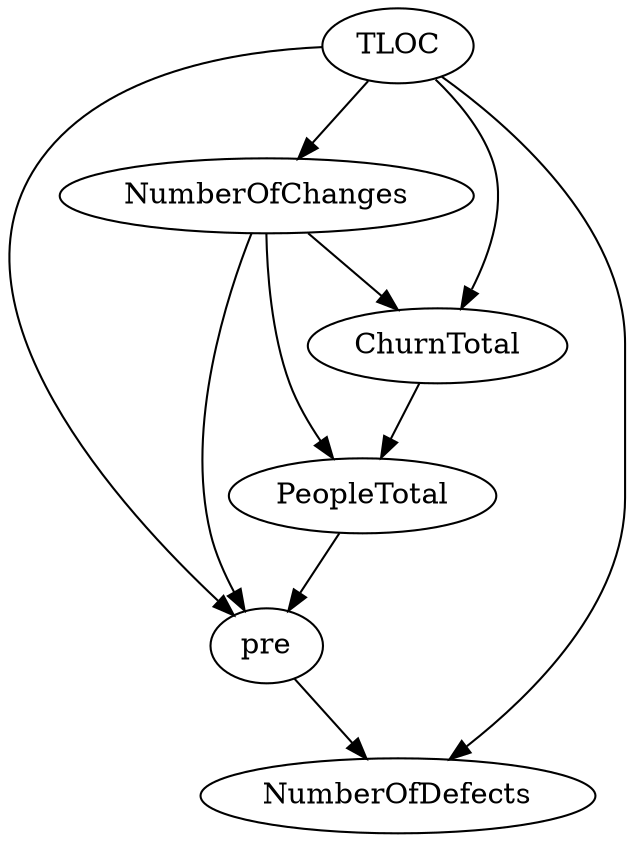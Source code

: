 digraph {
   PeopleTotal;
   NumberOfChanges;
   ChurnTotal;
   TLOC;
   pre;
   NumberOfDefects;
   PeopleTotal -> pre;
   NumberOfChanges -> PeopleTotal;
   NumberOfChanges -> ChurnTotal;
   NumberOfChanges -> pre;
   ChurnTotal -> PeopleTotal;
   TLOC -> NumberOfChanges;
   TLOC -> ChurnTotal;
   TLOC -> pre;
   TLOC -> NumberOfDefects;
   pre -> NumberOfDefects;
}
